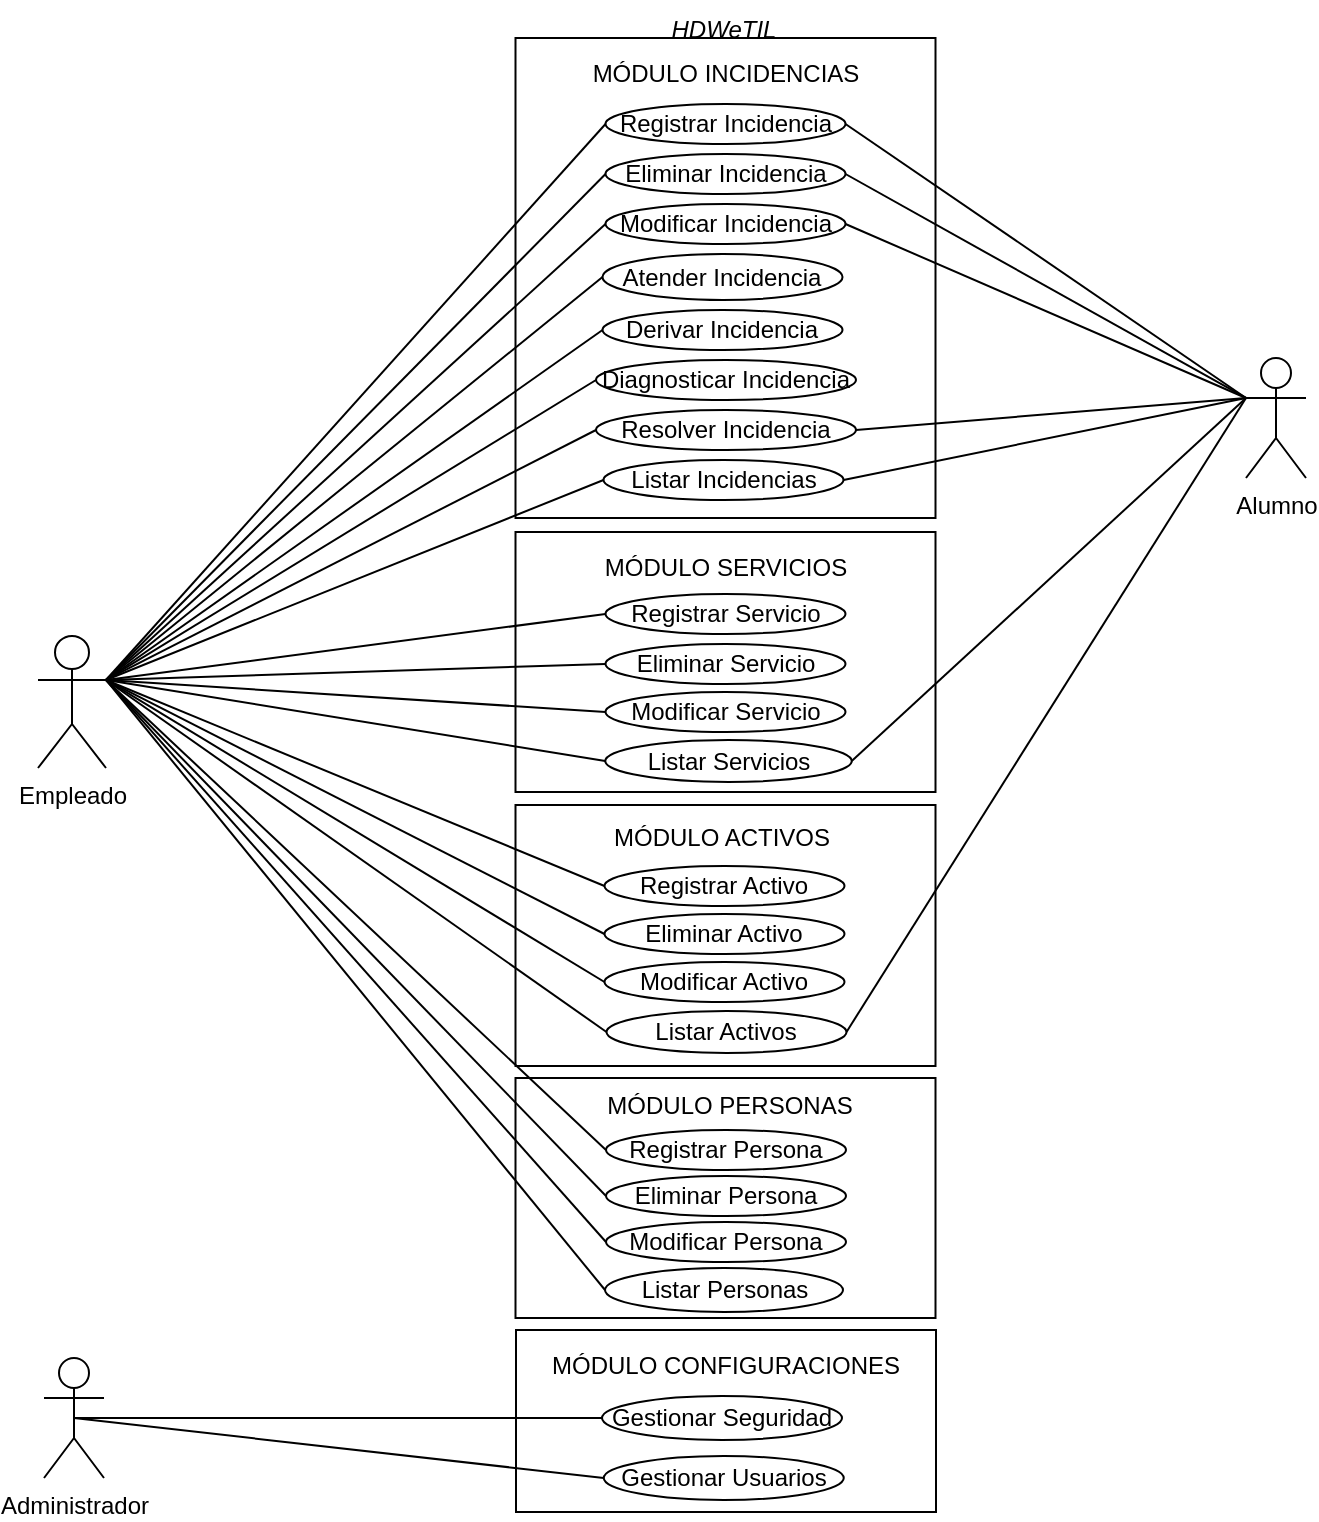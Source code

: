<mxfile scale="1" border="0">
    <diagram id="bKu-BhhGu8HduYXDBCY8" name="CU-04">
        <mxGraphModel dx="1174" dy="596" grid="1" gridSize="10" guides="1" tooltips="1" connect="1" arrows="1" fold="1" page="1" pageScale="1" pageWidth="827" pageHeight="1169" math="0" shadow="0">
            <root>
                <mxCell id="n4pDov9S_x4WmA5yypZS-0"/>
                <mxCell id="n4pDov9S_x4WmA5yypZS-1" parent="n4pDov9S_x4WmA5yypZS-0"/>
                <mxCell id="Rf1EGdy4jamaxvFMJreM-0" value="Empleado" style="shape=umlActor;verticalLabelPosition=bottom;verticalAlign=top;html=1;outlineConnect=0;" parent="n4pDov9S_x4WmA5yypZS-1" vertex="1">
                    <mxGeometry x="82" y="339" width="34" height="66" as="geometry"/>
                </mxCell>
                <mxCell id="Rf1EGdy4jamaxvFMJreM-1" value="Administrador&lt;br&gt;" style="shape=umlActor;verticalLabelPosition=bottom;verticalAlign=top;html=1;outlineConnect=0;" parent="n4pDov9S_x4WmA5yypZS-1" vertex="1">
                    <mxGeometry x="85" y="700" width="30" height="60" as="geometry"/>
                </mxCell>
                <mxCell id="Rf1EGdy4jamaxvFMJreM-2" value="Alumno&lt;br&gt;" style="shape=umlActor;verticalLabelPosition=bottom;verticalAlign=top;html=1;outlineConnect=0;" parent="n4pDov9S_x4WmA5yypZS-1" vertex="1">
                    <mxGeometry x="686" y="200" width="30" height="60" as="geometry"/>
                </mxCell>
                <mxCell id="Rf1EGdy4jamaxvFMJreM-3" value="" style="rounded=0;whiteSpace=wrap;html=1;" parent="n4pDov9S_x4WmA5yypZS-1" vertex="1">
                    <mxGeometry x="320.75" y="40" width="210" height="240" as="geometry"/>
                </mxCell>
                <mxCell id="Rf1EGdy4jamaxvFMJreM-4" value="&lt;span&gt;MÓDULO INCIDENCIAS&lt;/span&gt;" style="text;html=1;strokeColor=none;fillColor=none;align=center;verticalAlign=middle;whiteSpace=wrap;rounded=0;" parent="n4pDov9S_x4WmA5yypZS-1" vertex="1">
                    <mxGeometry x="355.75" y="43" width="140" height="30" as="geometry"/>
                </mxCell>
                <mxCell id="Rf1EGdy4jamaxvFMJreM-5" value="Registrar Incidencia" style="ellipse;whiteSpace=wrap;html=1;" parent="n4pDov9S_x4WmA5yypZS-1" vertex="1">
                    <mxGeometry x="365.75" y="73" width="120" height="20" as="geometry"/>
                </mxCell>
                <mxCell id="Rf1EGdy4jamaxvFMJreM-6" value="Eliminar Incidencia" style="ellipse;whiteSpace=wrap;html=1;" parent="n4pDov9S_x4WmA5yypZS-1" vertex="1">
                    <mxGeometry x="365.75" y="98" width="120" height="20" as="geometry"/>
                </mxCell>
                <mxCell id="Rf1EGdy4jamaxvFMJreM-7" value="Modificar Incidencia" style="ellipse;whiteSpace=wrap;html=1;" parent="n4pDov9S_x4WmA5yypZS-1" vertex="1">
                    <mxGeometry x="365.75" y="123" width="120" height="20" as="geometry"/>
                </mxCell>
                <mxCell id="Rf1EGdy4jamaxvFMJreM-8" value="Listar Incidencias" style="ellipse;whiteSpace=wrap;html=1;" parent="n4pDov9S_x4WmA5yypZS-1" vertex="1">
                    <mxGeometry x="364.75" y="251" width="120" height="20" as="geometry"/>
                </mxCell>
                <mxCell id="Rf1EGdy4jamaxvFMJreM-11" value="" style="rounded=0;whiteSpace=wrap;html=1;" parent="n4pDov9S_x4WmA5yypZS-1" vertex="1">
                    <mxGeometry x="320.75" y="287" width="210" height="130" as="geometry"/>
                </mxCell>
                <mxCell id="Rf1EGdy4jamaxvFMJreM-16" value="Atender Incidencia" style="ellipse;whiteSpace=wrap;html=1;" parent="n4pDov9S_x4WmA5yypZS-1" vertex="1">
                    <mxGeometry x="364.26" y="148" width="120" height="23" as="geometry"/>
                </mxCell>
                <mxCell id="Rf1EGdy4jamaxvFMJreM-17" value="Derivar Incidencia" style="ellipse;whiteSpace=wrap;html=1;" parent="n4pDov9S_x4WmA5yypZS-1" vertex="1">
                    <mxGeometry x="364.26" y="176" width="120" height="20" as="geometry"/>
                </mxCell>
                <mxCell id="Rf1EGdy4jamaxvFMJreM-19" value="&lt;span&gt;M&lt;/span&gt;Ó&lt;span&gt;DULO SERVICIOS&lt;/span&gt;" style="text;html=1;strokeColor=none;fillColor=none;align=center;verticalAlign=middle;whiteSpace=wrap;rounded=0;" parent="n4pDov9S_x4WmA5yypZS-1" vertex="1">
                    <mxGeometry x="355.75" y="290" width="140" height="30" as="geometry"/>
                </mxCell>
                <mxCell id="Rf1EGdy4jamaxvFMJreM-20" value="Listar Servicios" style="ellipse;whiteSpace=wrap;html=1;" parent="n4pDov9S_x4WmA5yypZS-1" vertex="1">
                    <mxGeometry x="365.63" y="391" width="123.25" height="21" as="geometry"/>
                </mxCell>
                <UserObject label="Registrar Servicio" sdds="" id="Rf1EGdy4jamaxvFMJreM-21">
                    <mxCell style="ellipse;whiteSpace=wrap;html=1;" parent="n4pDov9S_x4WmA5yypZS-1" vertex="1">
                        <mxGeometry x="365.75" y="318" width="120" height="20" as="geometry"/>
                    </mxCell>
                </UserObject>
                <mxCell id="Rf1EGdy4jamaxvFMJreM-22" value="Eliminar Servicio" style="ellipse;whiteSpace=wrap;html=1;" parent="n4pDov9S_x4WmA5yypZS-1" vertex="1">
                    <mxGeometry x="365.75" y="343" width="120" height="20" as="geometry"/>
                </mxCell>
                <mxCell id="Rf1EGdy4jamaxvFMJreM-23" value="Modificar Servicio" style="ellipse;whiteSpace=wrap;html=1;" parent="n4pDov9S_x4WmA5yypZS-1" vertex="1">
                    <mxGeometry x="365.75" y="367" width="120" height="20" as="geometry"/>
                </mxCell>
                <mxCell id="Rf1EGdy4jamaxvFMJreM-24" value="" style="rounded=0;whiteSpace=wrap;html=1;" parent="n4pDov9S_x4WmA5yypZS-1" vertex="1">
                    <mxGeometry x="320.75" y="423.5" width="210" height="130.5" as="geometry"/>
                </mxCell>
                <mxCell id="Rf1EGdy4jamaxvFMJreM-25" value="&lt;span&gt;M&lt;/span&gt;Ó&lt;span&gt;DULO ACTIVOS&lt;/span&gt;" style="text;html=1;strokeColor=none;fillColor=none;align=center;verticalAlign=middle;whiteSpace=wrap;rounded=0;" parent="n4pDov9S_x4WmA5yypZS-1" vertex="1">
                    <mxGeometry x="353.75" y="425" width="140" height="30" as="geometry"/>
                </mxCell>
                <mxCell id="Rf1EGdy4jamaxvFMJreM-26" value="Listar Activos" style="ellipse;whiteSpace=wrap;html=1;" parent="n4pDov9S_x4WmA5yypZS-1" vertex="1">
                    <mxGeometry x="366.25" y="526.5" width="120" height="21" as="geometry"/>
                </mxCell>
                <mxCell id="Rf1EGdy4jamaxvFMJreM-27" value="Registrar Activo" style="ellipse;whiteSpace=wrap;html=1;" parent="n4pDov9S_x4WmA5yypZS-1" vertex="1">
                    <mxGeometry x="365.25" y="454" width="120" height="20" as="geometry"/>
                </mxCell>
                <mxCell id="Rf1EGdy4jamaxvFMJreM-28" value="Eliminar Activo" style="ellipse;whiteSpace=wrap;html=1;" parent="n4pDov9S_x4WmA5yypZS-1" vertex="1">
                    <mxGeometry x="365.25" y="478" width="120" height="20" as="geometry"/>
                </mxCell>
                <mxCell id="Rf1EGdy4jamaxvFMJreM-29" value="Modificar Activo" style="ellipse;whiteSpace=wrap;html=1;" parent="n4pDov9S_x4WmA5yypZS-1" vertex="1">
                    <mxGeometry x="365.25" y="502" width="120" height="20" as="geometry"/>
                </mxCell>
                <mxCell id="Rf1EGdy4jamaxvFMJreM-30" value="" style="rounded=0;whiteSpace=wrap;html=1;" parent="n4pDov9S_x4WmA5yypZS-1" vertex="1">
                    <mxGeometry x="320.75" y="560" width="210" height="120" as="geometry"/>
                </mxCell>
                <mxCell id="Rf1EGdy4jamaxvFMJreM-31" value="&lt;span&gt;M&lt;/span&gt;Ó&lt;span&gt;DULO PERSONAS&lt;/span&gt;" style="text;html=1;strokeColor=none;fillColor=none;align=center;verticalAlign=middle;whiteSpace=wrap;rounded=0;" parent="n4pDov9S_x4WmA5yypZS-1" vertex="1">
                    <mxGeometry x="358.25" y="559" width="140" height="30" as="geometry"/>
                </mxCell>
                <mxCell id="Rf1EGdy4jamaxvFMJreM-32" value="Listar Personas" style="ellipse;whiteSpace=wrap;html=1;" parent="n4pDov9S_x4WmA5yypZS-1" vertex="1">
                    <mxGeometry x="365.5" y="655" width="119" height="22" as="geometry"/>
                </mxCell>
                <mxCell id="Rf1EGdy4jamaxvFMJreM-33" value="Registrar Persona" style="ellipse;whiteSpace=wrap;html=1;" parent="n4pDov9S_x4WmA5yypZS-1" vertex="1">
                    <mxGeometry x="366" y="586" width="120" height="20" as="geometry"/>
                </mxCell>
                <mxCell id="Rf1EGdy4jamaxvFMJreM-34" value="Eliminar Persona" style="ellipse;whiteSpace=wrap;html=1;" parent="n4pDov9S_x4WmA5yypZS-1" vertex="1">
                    <mxGeometry x="366" y="609" width="120" height="20" as="geometry"/>
                </mxCell>
                <mxCell id="Rf1EGdy4jamaxvFMJreM-35" value="Modificar Persona" style="ellipse;whiteSpace=wrap;html=1;" parent="n4pDov9S_x4WmA5yypZS-1" vertex="1">
                    <mxGeometry x="366" y="632" width="120" height="20" as="geometry"/>
                </mxCell>
                <mxCell id="Rf1EGdy4jamaxvFMJreM-36" value="" style="rounded=0;whiteSpace=wrap;html=1;" parent="n4pDov9S_x4WmA5yypZS-1" vertex="1">
                    <mxGeometry x="321" y="686" width="210" height="91" as="geometry"/>
                </mxCell>
                <mxCell id="Rf1EGdy4jamaxvFMJreM-37" value="&lt;span&gt;M&lt;/span&gt;ÓD&lt;span&gt;ULO CONFIGURACIONES&lt;/span&gt;" style="text;html=1;strokeColor=none;fillColor=none;align=center;verticalAlign=middle;whiteSpace=wrap;rounded=0;" parent="n4pDov9S_x4WmA5yypZS-1" vertex="1">
                    <mxGeometry x="336.25" y="689" width="180" height="30" as="geometry"/>
                </mxCell>
                <mxCell id="Rf1EGdy4jamaxvFMJreM-38" value="Gestionar Seguridad" style="ellipse;whiteSpace=wrap;html=1;fontFamily=Helvetica;" parent="n4pDov9S_x4WmA5yypZS-1" vertex="1">
                    <mxGeometry x="364" y="719" width="120" height="22" as="geometry"/>
                </mxCell>
                <mxCell id="Rf1EGdy4jamaxvFMJreM-42" value="HDWeTIL" style="text;html=1;strokeColor=none;fillColor=none;align=center;verticalAlign=middle;whiteSpace=wrap;rounded=0;fontStyle=2" parent="n4pDov9S_x4WmA5yypZS-1" vertex="1">
                    <mxGeometry x="395.25" y="21" width="60" height="30" as="geometry"/>
                </mxCell>
                <mxCell id="Rf1EGdy4jamaxvFMJreM-43" style="edgeStyle=none;html=1;endArrow=none;endFill=0;exitX=0.5;exitY=0.5;exitDx=0;exitDy=0;exitPerimeter=0;entryX=0;entryY=0.5;entryDx=0;entryDy=0;" parent="n4pDov9S_x4WmA5yypZS-1" source="Rf1EGdy4jamaxvFMJreM-1" target="Rf1EGdy4jamaxvFMJreM-38" edge="1">
                    <mxGeometry relative="1" as="geometry">
                        <mxPoint x="120" y="721.1" as="sourcePoint"/>
                        <mxPoint x="250" y="757" as="targetPoint"/>
                    </mxGeometry>
                </mxCell>
                <mxCell id="Rf1EGdy4jamaxvFMJreM-44" style="edgeStyle=none;html=1;entryX=1;entryY=0.5;entryDx=0;entryDy=0;endArrow=none;endFill=0;exitX=0;exitY=0.333;exitDx=0;exitDy=0;exitPerimeter=0;" parent="n4pDov9S_x4WmA5yypZS-1" source="Rf1EGdy4jamaxvFMJreM-2" target="Rf1EGdy4jamaxvFMJreM-8" edge="1">
                    <mxGeometry relative="1" as="geometry">
                        <mxPoint x="686" y="260" as="sourcePoint"/>
                    </mxGeometry>
                </mxCell>
                <mxCell id="Rf1EGdy4jamaxvFMJreM-49" style="edgeStyle=none;html=1;exitX=1;exitY=0.333;exitDx=0;exitDy=0;exitPerimeter=0;entryX=0;entryY=0.5;entryDx=0;entryDy=0;endArrow=none;endFill=0;" parent="n4pDov9S_x4WmA5yypZS-1" source="Rf1EGdy4jamaxvFMJreM-0" target="Rf1EGdy4jamaxvFMJreM-20" edge="1">
                    <mxGeometry relative="1" as="geometry"/>
                </mxCell>
                <mxCell id="Rf1EGdy4jamaxvFMJreM-50" style="edgeStyle=none;html=1;exitX=1;exitY=0.333;exitDx=0;exitDy=0;exitPerimeter=0;entryX=0;entryY=0.5;entryDx=0;entryDy=0;endArrow=none;endFill=0;" parent="n4pDov9S_x4WmA5yypZS-1" source="Rf1EGdy4jamaxvFMJreM-0" target="Rf1EGdy4jamaxvFMJreM-26" edge="1">
                    <mxGeometry relative="1" as="geometry"/>
                </mxCell>
                <mxCell id="Rf1EGdy4jamaxvFMJreM-51" style="edgeStyle=none;html=1;exitX=1;exitY=0.333;exitDx=0;exitDy=0;exitPerimeter=0;entryX=0;entryY=0.5;entryDx=0;entryDy=0;endArrow=none;endFill=0;" parent="n4pDov9S_x4WmA5yypZS-1" source="Rf1EGdy4jamaxvFMJreM-0" target="Rf1EGdy4jamaxvFMJreM-32" edge="1">
                    <mxGeometry relative="1" as="geometry"/>
                </mxCell>
                <mxCell id="Rf1EGdy4jamaxvFMJreM-53" style="edgeStyle=none;html=1;exitX=1;exitY=0.333;exitDx=0;exitDy=0;exitPerimeter=0;endArrow=none;endFill=0;entryX=0;entryY=0.5;entryDx=0;entryDy=0;" parent="n4pDov9S_x4WmA5yypZS-1" source="Rf1EGdy4jamaxvFMJreM-0" target="Rf1EGdy4jamaxvFMJreM-16" edge="1">
                    <mxGeometry relative="1" as="geometry">
                        <mxPoint x="220" y="456.857" as="targetPoint"/>
                    </mxGeometry>
                </mxCell>
                <mxCell id="Rf1EGdy4jamaxvFMJreM-54" style="edgeStyle=none;html=1;exitX=1;exitY=0.333;exitDx=0;exitDy=0;exitPerimeter=0;entryX=0;entryY=0.5;entryDx=0;entryDy=0;endArrow=none;endFill=0;" parent="n4pDov9S_x4WmA5yypZS-1" source="Rf1EGdy4jamaxvFMJreM-0" target="Rf1EGdy4jamaxvFMJreM-17" edge="1">
                    <mxGeometry relative="1" as="geometry"/>
                </mxCell>
                <mxCell id="Rf1EGdy4jamaxvFMJreM-56" style="edgeStyle=none;html=1;exitX=1;exitY=0.333;exitDx=0;exitDy=0;exitPerimeter=0;entryX=0;entryY=0.5;entryDx=0;entryDy=0;endArrow=none;endFill=0;" parent="n4pDov9S_x4WmA5yypZS-1" source="Rf1EGdy4jamaxvFMJreM-0" target="Rf1EGdy4jamaxvFMJreM-21" edge="1">
                    <mxGeometry relative="1" as="geometry"/>
                </mxCell>
                <mxCell id="_wPPTLbspj4OPMHZOY2y-2" style="edgeStyle=none;html=1;entryX=1;entryY=0.5;entryDx=0;entryDy=0;endArrow=none;endFill=0;" parent="n4pDov9S_x4WmA5yypZS-1" target="Rf1EGdy4jamaxvFMJreM-20" edge="1">
                    <mxGeometry relative="1" as="geometry">
                        <mxPoint x="686" y="220" as="sourcePoint"/>
                    </mxGeometry>
                </mxCell>
                <mxCell id="_wPPTLbspj4OPMHZOY2y-3" style="edgeStyle=none;html=1;exitX=0;exitY=0.333;exitDx=0;exitDy=0;exitPerimeter=0;entryX=1;entryY=0.5;entryDx=0;entryDy=0;endArrow=none;endFill=0;" parent="n4pDov9S_x4WmA5yypZS-1" source="Rf1EGdy4jamaxvFMJreM-2" target="Rf1EGdy4jamaxvFMJreM-26" edge="1">
                    <mxGeometry relative="1" as="geometry">
                        <mxPoint x="686" y="260" as="sourcePoint"/>
                        <mxPoint x="486.25" y="702" as="targetPoint"/>
                    </mxGeometry>
                </mxCell>
                <mxCell id="_wPPTLbspj4OPMHZOY2y-4" style="edgeStyle=none;html=1;exitX=1;exitY=0.333;exitDx=0;exitDy=0;exitPerimeter=0;entryX=0;entryY=0.5;entryDx=0;entryDy=0;endArrow=none;endFill=0;" parent="n4pDov9S_x4WmA5yypZS-1" source="Rf1EGdy4jamaxvFMJreM-0" target="Rf1EGdy4jamaxvFMJreM-22" edge="1">
                    <mxGeometry relative="1" as="geometry"/>
                </mxCell>
                <mxCell id="_wPPTLbspj4OPMHZOY2y-5" style="edgeStyle=none;html=1;exitX=1;exitY=0.333;exitDx=0;exitDy=0;exitPerimeter=0;entryX=0;entryY=0.5;entryDx=0;entryDy=0;endArrow=none;endFill=0;" parent="n4pDov9S_x4WmA5yypZS-1" source="Rf1EGdy4jamaxvFMJreM-0" target="Rf1EGdy4jamaxvFMJreM-23" edge="1">
                    <mxGeometry relative="1" as="geometry"/>
                </mxCell>
                <mxCell id="_wPPTLbspj4OPMHZOY2y-6" style="edgeStyle=none;html=1;exitX=1;exitY=0.333;exitDx=0;exitDy=0;exitPerimeter=0;endArrow=none;endFill=0;entryX=0;entryY=0.5;entryDx=0;entryDy=0;" parent="n4pDov9S_x4WmA5yypZS-1" source="Rf1EGdy4jamaxvFMJreM-0" target="Rf1EGdy4jamaxvFMJreM-27" edge="1">
                    <mxGeometry relative="1" as="geometry">
                        <mxPoint x="300" y="465" as="targetPoint"/>
                    </mxGeometry>
                </mxCell>
                <mxCell id="_wPPTLbspj4OPMHZOY2y-7" style="edgeStyle=none;html=1;exitX=1;exitY=0.333;exitDx=0;exitDy=0;exitPerimeter=0;entryX=0;entryY=0.5;entryDx=0;entryDy=0;endArrow=none;endFill=0;" parent="n4pDov9S_x4WmA5yypZS-1" source="Rf1EGdy4jamaxvFMJreM-0" target="Rf1EGdy4jamaxvFMJreM-28" edge="1">
                    <mxGeometry relative="1" as="geometry"/>
                </mxCell>
                <mxCell id="_wPPTLbspj4OPMHZOY2y-8" style="edgeStyle=none;html=1;exitX=1;exitY=0.333;exitDx=0;exitDy=0;exitPerimeter=0;entryX=0;entryY=0.5;entryDx=0;entryDy=0;endArrow=none;endFill=0;" parent="n4pDov9S_x4WmA5yypZS-1" source="Rf1EGdy4jamaxvFMJreM-0" target="Rf1EGdy4jamaxvFMJreM-29" edge="1">
                    <mxGeometry relative="1" as="geometry"/>
                </mxCell>
                <mxCell id="_wPPTLbspj4OPMHZOY2y-9" style="edgeStyle=none;html=1;exitX=1;exitY=0.333;exitDx=0;exitDy=0;exitPerimeter=0;entryX=0;entryY=0.5;entryDx=0;entryDy=0;endArrow=none;endFill=0;" parent="n4pDov9S_x4WmA5yypZS-1" source="Rf1EGdy4jamaxvFMJreM-0" target="Rf1EGdy4jamaxvFMJreM-33" edge="1">
                    <mxGeometry relative="1" as="geometry"/>
                </mxCell>
                <mxCell id="_wPPTLbspj4OPMHZOY2y-10" style="edgeStyle=none;html=1;exitX=1;exitY=0.333;exitDx=0;exitDy=0;exitPerimeter=0;entryX=0;entryY=0.5;entryDx=0;entryDy=0;endArrow=none;endFill=0;" parent="n4pDov9S_x4WmA5yypZS-1" source="Rf1EGdy4jamaxvFMJreM-0" target="Rf1EGdy4jamaxvFMJreM-34" edge="1">
                    <mxGeometry relative="1" as="geometry"/>
                </mxCell>
                <mxCell id="_wPPTLbspj4OPMHZOY2y-11" style="edgeStyle=none;html=1;exitX=1;exitY=0.333;exitDx=0;exitDy=0;exitPerimeter=0;entryX=0;entryY=0.5;entryDx=0;entryDy=0;endArrow=none;endFill=0;" parent="n4pDov9S_x4WmA5yypZS-1" source="Rf1EGdy4jamaxvFMJreM-0" target="Rf1EGdy4jamaxvFMJreM-35" edge="1">
                    <mxGeometry relative="1" as="geometry"/>
                </mxCell>
                <mxCell id="_wPPTLbspj4OPMHZOY2y-12" style="edgeStyle=none;html=1;exitX=1;exitY=0.333;exitDx=0;exitDy=0;exitPerimeter=0;entryX=0;entryY=0.5;entryDx=0;entryDy=0;endArrow=none;endFill=0;" parent="n4pDov9S_x4WmA5yypZS-1" source="Rf1EGdy4jamaxvFMJreM-0" target="Rf1EGdy4jamaxvFMJreM-5" edge="1">
                    <mxGeometry relative="1" as="geometry"/>
                </mxCell>
                <mxCell id="_wPPTLbspj4OPMHZOY2y-13" style="edgeStyle=none;html=1;exitX=1;exitY=0.333;exitDx=0;exitDy=0;exitPerimeter=0;entryX=0;entryY=0.5;entryDx=0;entryDy=0;endArrow=none;endFill=0;" parent="n4pDov9S_x4WmA5yypZS-1" source="Rf1EGdy4jamaxvFMJreM-0" target="Rf1EGdy4jamaxvFMJreM-6" edge="1">
                    <mxGeometry relative="1" as="geometry"/>
                </mxCell>
                <mxCell id="_wPPTLbspj4OPMHZOY2y-14" style="edgeStyle=none;html=1;exitX=1;exitY=0.333;exitDx=0;exitDy=0;exitPerimeter=0;entryX=0;entryY=0.5;entryDx=0;entryDy=0;endArrow=none;endFill=0;" parent="n4pDov9S_x4WmA5yypZS-1" source="Rf1EGdy4jamaxvFMJreM-0" target="Rf1EGdy4jamaxvFMJreM-7" edge="1">
                    <mxGeometry relative="1" as="geometry"/>
                </mxCell>
                <mxCell id="_wPPTLbspj4OPMHZOY2y-15" style="edgeStyle=none;html=1;exitX=1;exitY=0.333;exitDx=0;exitDy=0;exitPerimeter=0;entryX=0;entryY=0.5;entryDx=0;entryDy=0;endArrow=none;endFill=0;" parent="n4pDov9S_x4WmA5yypZS-1" source="Rf1EGdy4jamaxvFMJreM-0" target="Rf1EGdy4jamaxvFMJreM-8" edge="1">
                    <mxGeometry relative="1" as="geometry"/>
                </mxCell>
                <mxCell id="qkpGzd2ZT3xXNZoChOo8-0" value="Gestionar Usuarios" style="ellipse;whiteSpace=wrap;html=1;fontFamily=Helvetica;" parent="n4pDov9S_x4WmA5yypZS-1" vertex="1">
                    <mxGeometry x="364.88" y="749" width="120" height="22" as="geometry"/>
                </mxCell>
                <mxCell id="qkpGzd2ZT3xXNZoChOo8-1" style="edgeStyle=none;html=1;exitX=0.5;exitY=0.5;exitDx=0;exitDy=0;exitPerimeter=0;endArrow=none;endFill=0;entryX=0;entryY=0.5;entryDx=0;entryDy=0;" parent="n4pDov9S_x4WmA5yypZS-1" source="Rf1EGdy4jamaxvFMJreM-1" target="qkpGzd2ZT3xXNZoChOo8-0" edge="1">
                    <mxGeometry relative="1" as="geometry">
                        <mxPoint x="280" y="765" as="targetPoint"/>
                    </mxGeometry>
                </mxCell>
                <mxCell id="v2IIHMZqUC_AM1yU2Q12-2" style="edgeStyle=none;html=1;exitX=0;exitY=0.333;exitDx=0;exitDy=0;exitPerimeter=0;entryX=1;entryY=0.5;entryDx=0;entryDy=0;endArrow=none;endFill=0;" parent="n4pDov9S_x4WmA5yypZS-1" source="Rf1EGdy4jamaxvFMJreM-2" target="Rf1EGdy4jamaxvFMJreM-7" edge="1">
                    <mxGeometry relative="1" as="geometry"/>
                </mxCell>
                <mxCell id="v2IIHMZqUC_AM1yU2Q12-1" style="edgeStyle=none;html=1;exitX=0;exitY=0.333;exitDx=0;exitDy=0;exitPerimeter=0;entryX=1;entryY=0.5;entryDx=0;entryDy=0;endArrow=none;endFill=0;" parent="n4pDov9S_x4WmA5yypZS-1" source="Rf1EGdy4jamaxvFMJreM-2" target="Rf1EGdy4jamaxvFMJreM-6" edge="1">
                    <mxGeometry relative="1" as="geometry"/>
                </mxCell>
                <mxCell id="v2IIHMZqUC_AM1yU2Q12-0" style="edgeStyle=none;html=1;exitX=0;exitY=0.333;exitDx=0;exitDy=0;exitPerimeter=0;entryX=1;entryY=0.5;entryDx=0;entryDy=0;endArrow=none;endFill=0;" parent="n4pDov9S_x4WmA5yypZS-1" source="Rf1EGdy4jamaxvFMJreM-2" target="Rf1EGdy4jamaxvFMJreM-5" edge="1">
                    <mxGeometry relative="1" as="geometry"/>
                </mxCell>
                <mxCell id="LWGz5NaWAiM3EaZdUCio-0" value="Diagnosticar Incidencia" style="ellipse;whiteSpace=wrap;html=1;" parent="n4pDov9S_x4WmA5yypZS-1" vertex="1">
                    <mxGeometry x="361" y="201" width="130" height="20" as="geometry"/>
                </mxCell>
                <mxCell id="LWGz5NaWAiM3EaZdUCio-1" style="edgeStyle=none;html=1;exitX=1;exitY=0.333;exitDx=0;exitDy=0;exitPerimeter=0;entryX=0;entryY=0.5;entryDx=0;entryDy=0;endArrow=none;endFill=0;" parent="n4pDov9S_x4WmA5yypZS-1" source="Rf1EGdy4jamaxvFMJreM-0" target="LWGz5NaWAiM3EaZdUCio-0" edge="1">
                    <mxGeometry relative="1" as="geometry"/>
                </mxCell>
                <mxCell id="0" value="Resolver Incidencia" style="ellipse;whiteSpace=wrap;html=1;" vertex="1" parent="n4pDov9S_x4WmA5yypZS-1">
                    <mxGeometry x="361" y="226" width="130" height="20" as="geometry"/>
                </mxCell>
                <mxCell id="1" style="edgeStyle=none;html=1;exitX=1;exitY=0.333;exitDx=0;exitDy=0;exitPerimeter=0;entryX=0;entryY=0.5;entryDx=0;entryDy=0;endArrow=none;endFill=0;" edge="1" parent="n4pDov9S_x4WmA5yypZS-1" source="Rf1EGdy4jamaxvFMJreM-0" target="0">
                    <mxGeometry relative="1" as="geometry"/>
                </mxCell>
                <mxCell id="2" style="edgeStyle=none;html=1;exitX=0;exitY=0.333;exitDx=0;exitDy=0;exitPerimeter=0;entryX=1;entryY=0.5;entryDx=0;entryDy=0;endArrow=none;endFill=0;" edge="1" parent="n4pDov9S_x4WmA5yypZS-1" source="Rf1EGdy4jamaxvFMJreM-2" target="0">
                    <mxGeometry relative="1" as="geometry"/>
                </mxCell>
            </root>
        </mxGraphModel>
    </diagram>
    <diagram id="kuCDyEq93gworGAd4tVy" name="CU-01">
        <mxGraphModel dx="797" dy="233" grid="1" gridSize="10" guides="1" tooltips="1" connect="1" arrows="1" fold="1" page="1" pageScale="1" pageWidth="827" pageHeight="1169" math="1" shadow="0">
            <root>
                <mxCell id="QR7eqonvH8WB6looBv0Q-0"/>
                <mxCell id="QR7eqonvH8WB6looBv0Q-1" parent="QR7eqonvH8WB6looBv0Q-0"/>
                <mxCell id="c2AX5Nyprbf9rqB4j-Oc-0" value="" style="rounded=0;whiteSpace=wrap;html=1;" parent="QR7eqonvH8WB6looBv0Q-1" vertex="1">
                    <mxGeometry x="302" y="45" width="210" height="385" as="geometry"/>
                </mxCell>
                <mxCell id="c2AX5Nyprbf9rqB4j-Oc-1" style="edgeStyle=none;html=1;exitX=1;exitY=0.333;exitDx=0;exitDy=0;exitPerimeter=0;entryX=0;entryY=0.5;entryDx=0;entryDy=0;endArrow=none;endFill=0;" parent="QR7eqonvH8WB6looBv0Q-1" source="c2AX5Nyprbf9rqB4j-Oc-4" target="c2AX5Nyprbf9rqB4j-Oc-8" edge="1">
                    <mxGeometry relative="1" as="geometry"/>
                </mxCell>
                <mxCell id="rVZL_KaMliInN6qfg9hy-0" style="edgeStyle=none;html=1;exitX=1;exitY=0.333;exitDx=0;exitDy=0;exitPerimeter=0;entryX=0;entryY=0.5;entryDx=0;entryDy=0;endArrow=none;endFill=0;" parent="QR7eqonvH8WB6looBv0Q-1" source="c2AX5Nyprbf9rqB4j-Oc-4" target="c2AX5Nyprbf9rqB4j-Oc-20" edge="1">
                    <mxGeometry relative="1" as="geometry"/>
                </mxCell>
                <mxCell id="rVZL_KaMliInN6qfg9hy-1" style="edgeStyle=none;html=1;exitX=1;exitY=0.333;exitDx=0;exitDy=0;exitPerimeter=0;entryX=0;entryY=0.5;entryDx=0;entryDy=0;endArrow=none;endFill=0;" parent="QR7eqonvH8WB6looBv0Q-1" source="c2AX5Nyprbf9rqB4j-Oc-4" target="c2AX5Nyprbf9rqB4j-Oc-10" edge="1">
                    <mxGeometry relative="1" as="geometry"/>
                </mxCell>
                <mxCell id="rVZL_KaMliInN6qfg9hy-2" style="edgeStyle=none;html=1;exitX=1;exitY=0.333;exitDx=0;exitDy=0;exitPerimeter=0;entryX=0;entryY=0.5;entryDx=0;entryDy=0;endArrow=none;endFill=0;" parent="QR7eqonvH8WB6looBv0Q-1" source="c2AX5Nyprbf9rqB4j-Oc-4" target="c2AX5Nyprbf9rqB4j-Oc-18" edge="1">
                    <mxGeometry relative="1" as="geometry"/>
                </mxCell>
                <mxCell id="c2AX5Nyprbf9rqB4j-Oc-4" value="Empleado" style="shape=umlActor;verticalLabelPosition=bottom;verticalAlign=top;html=1;outlineConnect=0;" parent="QR7eqonvH8WB6looBv0Q-1" vertex="1">
                    <mxGeometry x="82" y="160" width="34" height="66" as="geometry"/>
                </mxCell>
                <mxCell id="XP_xzVf8o5HTUZBsewhF-1" style="edgeStyle=none;html=1;exitX=0.5;exitY=0.5;exitDx=0;exitDy=0;exitPerimeter=0;entryX=0;entryY=0.5;entryDx=0;entryDy=0;endArrow=none;endFill=0;" parent="QR7eqonvH8WB6looBv0Q-1" source="c2AX5Nyprbf9rqB4j-Oc-5" target="XP_xzVf8o5HTUZBsewhF-0" edge="1">
                    <mxGeometry relative="1" as="geometry"/>
                </mxCell>
                <mxCell id="c2AX5Nyprbf9rqB4j-Oc-5" value="Administrador&lt;br&gt;" style="shape=umlActor;verticalLabelPosition=bottom;verticalAlign=top;html=1;outlineConnect=0;" parent="QR7eqonvH8WB6looBv0Q-1" vertex="1">
                    <mxGeometry x="89" y="330" width="30" height="60" as="geometry"/>
                </mxCell>
                <mxCell id="nrpiCcPB_PlfYjPUvhwY-1" style="edgeStyle=none;html=1;exitX=0;exitY=0.333;exitDx=0;exitDy=0;exitPerimeter=0;entryX=1;entryY=0.5;entryDx=0;entryDy=0;endArrow=none;endFill=0;" parent="QR7eqonvH8WB6looBv0Q-1" source="c2AX5Nyprbf9rqB4j-Oc-7" target="c2AX5Nyprbf9rqB4j-Oc-15" edge="1">
                    <mxGeometry relative="1" as="geometry"/>
                </mxCell>
                <mxCell id="nrpiCcPB_PlfYjPUvhwY-2" style="edgeStyle=none;html=1;exitX=0;exitY=0.333;exitDx=0;exitDy=0;exitPerimeter=0;entryX=1;entryY=0.5;entryDx=0;entryDy=0;endArrow=none;endFill=0;" parent="QR7eqonvH8WB6looBv0Q-1" source="c2AX5Nyprbf9rqB4j-Oc-7" target="c2AX5Nyprbf9rqB4j-Oc-18" edge="1">
                    <mxGeometry relative="1" as="geometry"/>
                </mxCell>
                <mxCell id="YPpdAl3YshO5DbAt-xpR-0" style="edgeStyle=none;html=1;exitX=0;exitY=0.333;exitDx=0;exitDy=0;exitPerimeter=0;entryX=1;entryY=0.5;entryDx=0;entryDy=0;endArrow=none;endFill=0;" parent="QR7eqonvH8WB6looBv0Q-1" source="c2AX5Nyprbf9rqB4j-Oc-7" target="c2AX5Nyprbf9rqB4j-Oc-11" edge="1">
                    <mxGeometry relative="1" as="geometry"/>
                </mxCell>
                <mxCell id="c2AX5Nyprbf9rqB4j-Oc-7" value="Alumno" style="shape=umlActor;verticalLabelPosition=bottom;verticalAlign=top;html=1;outlineConnect=0;" parent="QR7eqonvH8WB6looBv0Q-1" vertex="1">
                    <mxGeometry x="683" y="123" width="30" height="60" as="geometry"/>
                </mxCell>
                <mxCell id="c2AX5Nyprbf9rqB4j-Oc-8" value="Gestionar Incidencias" style="ellipse;whiteSpace=wrap;html=1;" parent="QR7eqonvH8WB6looBv0Q-1" vertex="1">
                    <mxGeometry x="348.88" y="91" width="120" height="20" as="geometry"/>
                </mxCell>
                <mxCell id="c2AX5Nyprbf9rqB4j-Oc-10" value="Gestionar&amp;nbsp;Reportes" style="ellipse;whiteSpace=wrap;html=1;" parent="QR7eqonvH8WB6looBv0Q-1" vertex="1">
                    <mxGeometry x="346" y="132" width="120" height="20" as="geometry"/>
                </mxCell>
                <mxCell id="c2AX5Nyprbf9rqB4j-Oc-11" value="Procesar Reportes" style="ellipse;whiteSpace=wrap;html=1;" parent="QR7eqonvH8WB6looBv0Q-1" vertex="1">
                    <mxGeometry x="346.88" y="169" width="120" height="23" as="geometry"/>
                </mxCell>
                <mxCell id="c2AX5Nyprbf9rqB4j-Oc-15" value="Gestionar Servicios" style="ellipse;whiteSpace=wrap;html=1;" parent="QR7eqonvH8WB6looBv0Q-1" vertex="1">
                    <mxGeometry x="346.75" y="216" width="124.25" height="20" as="geometry"/>
                </mxCell>
                <mxCell id="c2AX5Nyprbf9rqB4j-Oc-18" value="Gestionar Activos" style="ellipse;whiteSpace=wrap;html=1;" parent="QR7eqonvH8WB6looBv0Q-1" vertex="1">
                    <mxGeometry x="347.25" y="259" width="120" height="20" as="geometry"/>
                </mxCell>
                <mxCell id="c2AX5Nyprbf9rqB4j-Oc-20" value="Gestionar Personas" style="ellipse;whiteSpace=wrap;html=1;" parent="QR7eqonvH8WB6looBv0Q-1" vertex="1">
                    <mxGeometry x="346.88" y="304" width="120" height="20" as="geometry"/>
                </mxCell>
                <mxCell id="c2AX5Nyprbf9rqB4j-Oc-21" value="Gestionar Seguridad" style="ellipse;whiteSpace=wrap;html=1;fontFamily=Helvetica;" parent="QR7eqonvH8WB6looBv0Q-1" vertex="1">
                    <mxGeometry x="346" y="349" width="120" height="22" as="geometry"/>
                </mxCell>
                <mxCell id="c2AX5Nyprbf9rqB4j-Oc-22" value="HDWeTIL" style="text;html=1;strokeColor=none;fillColor=none;align=center;verticalAlign=middle;whiteSpace=wrap;rounded=0;" parent="QR7eqonvH8WB6looBv0Q-1" vertex="1">
                    <mxGeometry x="377.25" y="49" width="60" height="30" as="geometry"/>
                </mxCell>
                <mxCell id="c2AX5Nyprbf9rqB4j-Oc-23" style="edgeStyle=none;html=1;endArrow=none;endFill=0;exitX=0.5;exitY=0.5;exitDx=0;exitDy=0;exitPerimeter=0;entryX=0;entryY=0.5;entryDx=0;entryDy=0;" parent="QR7eqonvH8WB6looBv0Q-1" source="c2AX5Nyprbf9rqB4j-Oc-5" target="c2AX5Nyprbf9rqB4j-Oc-21" edge="1">
                    <mxGeometry relative="1" as="geometry">
                        <mxPoint x="120" y="347.1" as="sourcePoint"/>
                        <mxPoint x="250" y="383" as="targetPoint"/>
                    </mxGeometry>
                </mxCell>
                <mxCell id="c2AX5Nyprbf9rqB4j-Oc-24" style="edgeStyle=none;html=1;entryX=1;entryY=0.5;entryDx=0;entryDy=0;endArrow=none;endFill=0;exitX=0;exitY=0.333;exitDx=0;exitDy=0;exitPerimeter=0;" parent="QR7eqonvH8WB6looBv0Q-1" source="c2AX5Nyprbf9rqB4j-Oc-7" target="c2AX5Nyprbf9rqB4j-Oc-8" edge="1">
                    <mxGeometry relative="1" as="geometry">
                        <mxPoint x="485.75" y="144" as="targetPoint"/>
                    </mxGeometry>
                </mxCell>
                <mxCell id="c2AX5Nyprbf9rqB4j-Oc-25" style="edgeStyle=none;html=1;endArrow=none;endFill=0;entryX=1;entryY=0.5;entryDx=0;entryDy=0;exitX=0;exitY=0.333;exitDx=0;exitDy=0;exitPerimeter=0;" parent="QR7eqonvH8WB6looBv0Q-1" source="c2AX5Nyprbf9rqB4j-Oc-7" target="c2AX5Nyprbf9rqB4j-Oc-10" edge="1">
                    <mxGeometry relative="1" as="geometry">
                        <mxPoint x="660" y="220" as="sourcePoint"/>
                        <mxPoint x="590" y="260" as="targetPoint"/>
                    </mxGeometry>
                </mxCell>
                <mxCell id="c2AX5Nyprbf9rqB4j-Oc-26" style="edgeStyle=none;html=1;exitX=1;exitY=0.333;exitDx=0;exitDy=0;exitPerimeter=0;entryX=0;entryY=0.5;entryDx=0;entryDy=0;endArrow=none;endFill=0;" parent="QR7eqonvH8WB6looBv0Q-1" source="c2AX5Nyprbf9rqB4j-Oc-4" target="c2AX5Nyprbf9rqB4j-Oc-15" edge="1">
                    <mxGeometry relative="1" as="geometry"/>
                </mxCell>
                <mxCell id="c2AX5Nyprbf9rqB4j-Oc-28" style="edgeStyle=none;html=1;exitX=1;exitY=0.333;exitDx=0;exitDy=0;exitPerimeter=0;endArrow=none;endFill=0;entryX=0;entryY=0.5;entryDx=0;entryDy=0;" parent="QR7eqonvH8WB6looBv0Q-1" source="c2AX5Nyprbf9rqB4j-Oc-4" target="c2AX5Nyprbf9rqB4j-Oc-11" edge="1">
                    <mxGeometry relative="1" as="geometry">
                        <mxPoint x="220" y="401.857" as="targetPoint"/>
                    </mxGeometry>
                </mxCell>
                <mxCell id="nrpiCcPB_PlfYjPUvhwY-0" style="edgeStyle=none;html=1;exitX=0.25;exitY=0.1;exitDx=0;exitDy=0;exitPerimeter=0;entryX=0.5;entryY=0;entryDx=0;entryDy=0;entryPerimeter=0;endArrow=none;endFill=0;" parent="QR7eqonvH8WB6looBv0Q-1" source="c2AX5Nyprbf9rqB4j-Oc-7" target="c2AX5Nyprbf9rqB4j-Oc-7" edge="1">
                    <mxGeometry relative="1" as="geometry"/>
                </mxCell>
                <mxCell id="XP_xzVf8o5HTUZBsewhF-0" value="Gestionar Usuarios" style="ellipse;whiteSpace=wrap;html=1;fontFamily=Helvetica;" parent="QR7eqonvH8WB6looBv0Q-1" vertex="1">
                    <mxGeometry x="345" y="390" width="124" height="22" as="geometry"/>
                </mxCell>
            </root>
        </mxGraphModel>
    </diagram>
    <diagram id="ojOb8KC4r1av8iQ0hKYJ" name="CU-02">
        <mxGraphModel dx="797" dy="233" grid="1" gridSize="10" guides="1" tooltips="1" connect="1" arrows="1" fold="1" page="1" pageScale="1" pageWidth="827" pageHeight="1169" math="0" shadow="0">
            <root>
                <mxCell id="rX5Da6WxDRviNr5QGVR0-0"/>
                <mxCell id="rX5Da6WxDRviNr5QGVR0-1" parent="rX5Da6WxDRviNr5QGVR0-0"/>
                <mxCell id="rX5Da6WxDRviNr5QGVR0-89" value="" style="rounded=0;whiteSpace=wrap;html=1;" parent="rX5Da6WxDRviNr5QGVR0-1" vertex="1">
                    <mxGeometry x="321" y="526" width="150" height="86" as="geometry"/>
                </mxCell>
                <mxCell id="rX5Da6WxDRviNr5QGVR0-88" value="" style="rounded=0;whiteSpace=wrap;html=1;" parent="rX5Da6WxDRviNr5QGVR0-1" vertex="1">
                    <mxGeometry x="320.88" y="441" width="150" height="75" as="geometry"/>
                </mxCell>
                <mxCell id="rX5Da6WxDRviNr5QGVR0-87" value="" style="rounded=0;whiteSpace=wrap;html=1;" parent="rX5Da6WxDRviNr5QGVR0-1" vertex="1">
                    <mxGeometry x="321" y="364" width="150" height="68" as="geometry"/>
                </mxCell>
                <mxCell id="rX5Da6WxDRviNr5QGVR0-86" value="" style="rounded=0;whiteSpace=wrap;html=1;" parent="rX5Da6WxDRviNr5QGVR0-1" vertex="1">
                    <mxGeometry x="321" y="280" width="150" height="75" as="geometry"/>
                </mxCell>
                <mxCell id="rX5Da6WxDRviNr5QGVR0-85" value="" style="rounded=0;whiteSpace=wrap;html=1;" parent="rX5Da6WxDRviNr5QGVR0-1" vertex="1">
                    <mxGeometry x="321" y="169" width="150" height="102" as="geometry"/>
                </mxCell>
                <mxCell id="rX5Da6WxDRviNr5QGVR0-43" value="" style="rounded=0;whiteSpace=wrap;html=1;" parent="rX5Da6WxDRviNr5QGVR0-1" vertex="1">
                    <mxGeometry x="321" y="85" width="150" height="75" as="geometry"/>
                </mxCell>
                <mxCell id="rX5Da6WxDRviNr5QGVR0-3" style="edgeStyle=none;html=1;exitX=1;exitY=0.333;exitDx=0;exitDy=0;exitPerimeter=0;entryX=0;entryY=0.5;entryDx=0;entryDy=0;endArrow=none;endFill=0;" parent="rX5Da6WxDRviNr5QGVR0-1" source="rX5Da6WxDRviNr5QGVR0-6" target="rX5Da6WxDRviNr5QGVR0-10" edge="1">
                    <mxGeometry relative="1" as="geometry"/>
                </mxCell>
                <mxCell id="rX5Da6WxDRviNr5QGVR0-4" style="edgeStyle=none;html=1;exitX=1;exitY=0.333;exitDx=0;exitDy=0;exitPerimeter=0;entryX=0;entryY=0.5;entryDx=0;entryDy=0;endArrow=none;endFill=0;" parent="rX5Da6WxDRviNr5QGVR0-1" source="rX5Da6WxDRviNr5QGVR0-6" target="rX5Da6WxDRviNr5QGVR0-11" edge="1">
                    <mxGeometry relative="1" as="geometry"/>
                </mxCell>
                <mxCell id="rX5Da6WxDRviNr5QGVR0-5" style="edgeStyle=none;html=1;exitX=1;exitY=0.333;exitDx=0;exitDy=0;exitPerimeter=0;entryX=0;entryY=0.5;entryDx=0;entryDy=0;endArrow=none;endFill=0;" parent="rX5Da6WxDRviNr5QGVR0-1" source="rX5Da6WxDRviNr5QGVR0-6" target="rX5Da6WxDRviNr5QGVR0-42" edge="1">
                    <mxGeometry relative="1" as="geometry"/>
                </mxCell>
                <mxCell id="rX5Da6WxDRviNr5QGVR0-6" value="Empleado" style="shape=umlActor;verticalLabelPosition=bottom;verticalAlign=top;html=1;outlineConnect=0;" parent="rX5Da6WxDRviNr5QGVR0-1" vertex="1">
                    <mxGeometry x="82" y="265" width="34" height="66" as="geometry"/>
                </mxCell>
                <mxCell id="j4CyI0HMI9CdQ-xqxtbb-1" style="edgeStyle=none;html=1;exitX=0.5;exitY=0.5;exitDx=0;exitDy=0;exitPerimeter=0;entryX=0;entryY=0.5;entryDx=0;entryDy=0;endArrow=none;endFill=0;" parent="rX5Da6WxDRviNr5QGVR0-1" source="rX5Da6WxDRviNr5QGVR0-7" target="j4CyI0HMI9CdQ-xqxtbb-0" edge="1">
                    <mxGeometry relative="1" as="geometry"/>
                </mxCell>
                <mxCell id="rX5Da6WxDRviNr5QGVR0-7" value="Administrador&lt;br&gt;" style="shape=umlActor;verticalLabelPosition=bottom;verticalAlign=top;html=1;outlineConnect=0;" parent="rX5Da6WxDRviNr5QGVR0-1" vertex="1">
                    <mxGeometry x="89" y="532" width="30" height="60" as="geometry"/>
                </mxCell>
                <mxCell id="rX5Da6WxDRviNr5QGVR0-8" style="edgeStyle=none;html=1;exitX=0;exitY=0.333;exitDx=0;exitDy=0;exitPerimeter=0;entryX=1;entryY=0.5;entryDx=0;entryDy=0;endArrow=none;endFill=0;" parent="rX5Da6WxDRviNr5QGVR0-1" source="rX5Da6WxDRviNr5QGVR0-9" target="rX5Da6WxDRviNr5QGVR0-42" edge="1">
                    <mxGeometry relative="1" as="geometry">
                        <mxPoint x="644" y="220" as="sourcePoint"/>
                    </mxGeometry>
                </mxCell>
                <mxCell id="1J9eZRtSffGa8RDMzKzh-0" style="edgeStyle=none;html=1;exitX=0;exitY=0.333;exitDx=0;exitDy=0;exitPerimeter=0;entryX=1;entryY=0.5;entryDx=0;entryDy=0;endArrow=none;endFill=0;" parent="rX5Da6WxDRviNr5QGVR0-1" source="rX5Da6WxDRviNr5QGVR0-9" target="rX5Da6WxDRviNr5QGVR0-13" edge="1">
                    <mxGeometry relative="1" as="geometry"/>
                </mxCell>
                <mxCell id="rX5Da6WxDRviNr5QGVR0-9" value="Alumno" style="shape=umlActor;verticalLabelPosition=bottom;verticalAlign=top;html=1;outlineConnect=0;" parent="rX5Da6WxDRviNr5QGVR0-1" vertex="1">
                    <mxGeometry x="653" y="225" width="30" height="60" as="geometry"/>
                </mxCell>
                <mxCell id="rX5Da6WxDRviNr5QGVR0-10" value="ABM Incidencia" style="ellipse;whiteSpace=wrap;html=1;" parent="rX5Da6WxDRviNr5QGVR0-1" vertex="1">
                    <mxGeometry x="336.75" y="105" width="120" height="20" as="geometry"/>
                </mxCell>
                <mxCell id="rX5Da6WxDRviNr5QGVR0-11" value="Listar Incidencias" style="ellipse;whiteSpace=wrap;html=1;" parent="rX5Da6WxDRviNr5QGVR0-1" vertex="1">
                    <mxGeometry x="336.75" y="129" width="120" height="20" as="geometry"/>
                </mxCell>
                <mxCell id="rX5Da6WxDRviNr5QGVR0-12" value="ABM Reporte" style="ellipse;whiteSpace=wrap;html=1;" parent="rX5Da6WxDRviNr5QGVR0-1" vertex="1">
                    <mxGeometry x="336.75" y="190" width="120" height="20" as="geometry"/>
                </mxCell>
                <mxCell id="rX5Da6WxDRviNr5QGVR0-13" value="Procesar Reportes" style="ellipse;whiteSpace=wrap;html=1;" parent="rX5Da6WxDRviNr5QGVR0-1" vertex="1">
                    <mxGeometry x="336.88" y="215" width="120" height="23" as="geometry"/>
                </mxCell>
                <mxCell id="rX5Da6WxDRviNr5QGVR0-15" style="edgeStyle=none;html=1;exitX=1;exitY=0.5;exitDx=0;exitDy=0;endArrow=none;endFill=0;entryX=0;entryY=0.333;entryDx=0;entryDy=0;entryPerimeter=0;" parent="rX5Da6WxDRviNr5QGVR0-1" source="rX5Da6WxDRviNr5QGVR0-16" target="rX5Da6WxDRviNr5QGVR0-9" edge="1">
                    <mxGeometry relative="1" as="geometry">
                        <mxPoint x="644" y="245" as="targetPoint"/>
                    </mxGeometry>
                </mxCell>
                <mxCell id="rX5Da6WxDRviNr5QGVR0-16" value="Listar Servicios" style="ellipse;whiteSpace=wrap;html=1;" parent="rX5Da6WxDRviNr5QGVR0-1" vertex="1">
                    <mxGeometry x="336.63" y="326" width="123.25" height="23" as="geometry"/>
                </mxCell>
                <mxCell id="rX5Da6WxDRviNr5QGVR0-17" value="ABM Servicio" style="ellipse;whiteSpace=wrap;html=1;" parent="rX5Da6WxDRviNr5QGVR0-1" vertex="1">
                    <mxGeometry x="335.75" y="302" width="124.25" height="20" as="geometry"/>
                </mxCell>
                <mxCell id="rX5Da6WxDRviNr5QGVR0-18" style="edgeStyle=none;html=1;exitX=1;exitY=0.5;exitDx=0;exitDy=0;entryX=0;entryY=0.333;entryDx=0;entryDy=0;entryPerimeter=0;endArrow=none;endFill=0;" parent="rX5Da6WxDRviNr5QGVR0-1" source="rX5Da6WxDRviNr5QGVR0-19" target="rX5Da6WxDRviNr5QGVR0-9" edge="1">
                    <mxGeometry relative="1" as="geometry">
                        <mxPoint x="644" y="220" as="targetPoint"/>
                    </mxGeometry>
                </mxCell>
                <mxCell id="rX5Da6WxDRviNr5QGVR0-19" value="Listar Activos" style="ellipse;whiteSpace=wrap;html=1;" parent="rX5Da6WxDRviNr5QGVR0-1" vertex="1">
                    <mxGeometry x="338.25" y="407.5" width="120" height="21" as="geometry"/>
                </mxCell>
                <mxCell id="rX5Da6WxDRviNr5QGVR0-20" value="ABM Activo" style="ellipse;whiteSpace=wrap;html=1;" parent="rX5Da6WxDRviNr5QGVR0-1" vertex="1">
                    <mxGeometry x="336.25" y="383" width="120" height="20" as="geometry"/>
                </mxCell>
                <mxCell id="rX5Da6WxDRviNr5QGVR0-21" value="Listar Personas" style="ellipse;whiteSpace=wrap;html=1;" parent="rX5Da6WxDRviNr5QGVR0-1" vertex="1">
                    <mxGeometry x="336.5" y="486" width="119" height="22" as="geometry"/>
                </mxCell>
                <mxCell id="rX5Da6WxDRviNr5QGVR0-22" value="ABM Persona" style="ellipse;whiteSpace=wrap;html=1;" parent="rX5Da6WxDRviNr5QGVR0-1" vertex="1">
                    <mxGeometry x="335.88" y="461" width="120" height="20" as="geometry"/>
                </mxCell>
                <mxCell id="rX5Da6WxDRviNr5QGVR0-23" value="Gestionar Seguridad" style="ellipse;whiteSpace=wrap;html=1;fontFamily=Helvetica;" parent="rX5Da6WxDRviNr5QGVR0-1" vertex="1">
                    <mxGeometry x="337" y="551" width="120" height="22" as="geometry"/>
                </mxCell>
                <mxCell id="rX5Da6WxDRviNr5QGVR0-24" value="HDWeTIL" style="text;html=1;strokeColor=none;fillColor=none;align=center;verticalAlign=middle;whiteSpace=wrap;rounded=0;" parent="rX5Da6WxDRviNr5QGVR0-1" vertex="1">
                    <mxGeometry x="367.25" y="54" width="60" height="30" as="geometry"/>
                </mxCell>
                <mxCell id="rX5Da6WxDRviNr5QGVR0-25" style="edgeStyle=none;html=1;endArrow=none;endFill=0;exitX=0.5;exitY=0.5;exitDx=0;exitDy=0;exitPerimeter=0;entryX=0;entryY=0.5;entryDx=0;entryDy=0;" parent="rX5Da6WxDRviNr5QGVR0-1" source="rX5Da6WxDRviNr5QGVR0-7" target="rX5Da6WxDRviNr5QGVR0-23" edge="1">
                    <mxGeometry relative="1" as="geometry">
                        <mxPoint x="120" y="549.1" as="sourcePoint"/>
                        <mxPoint x="250" y="585" as="targetPoint"/>
                    </mxGeometry>
                </mxCell>
                <mxCell id="rX5Da6WxDRviNr5QGVR0-26" style="edgeStyle=none;html=1;entryX=1;entryY=0.5;entryDx=0;entryDy=0;endArrow=none;endFill=0;exitX=0;exitY=0.333;exitDx=0;exitDy=0;exitPerimeter=0;" parent="rX5Da6WxDRviNr5QGVR0-1" source="rX5Da6WxDRviNr5QGVR0-9" target="rX5Da6WxDRviNr5QGVR0-11" edge="1">
                    <mxGeometry relative="1" as="geometry">
                        <mxPoint x="644" y="215" as="sourcePoint"/>
                    </mxGeometry>
                </mxCell>
                <mxCell id="rX5Da6WxDRviNr5QGVR0-27" style="edgeStyle=none;html=1;endArrow=none;endFill=0;entryX=1;entryY=0.5;entryDx=0;entryDy=0;exitX=0;exitY=0.333;exitDx=0;exitDy=0;exitPerimeter=0;" parent="rX5Da6WxDRviNr5QGVR0-1" source="rX5Da6WxDRviNr5QGVR0-9" target="rX5Da6WxDRviNr5QGVR0-12" edge="1">
                    <mxGeometry relative="1" as="geometry">
                        <mxPoint x="659" y="220" as="sourcePoint"/>
                        <mxPoint x="589" y="260" as="targetPoint"/>
                    </mxGeometry>
                </mxCell>
                <mxCell id="rX5Da6WxDRviNr5QGVR0-28" style="edgeStyle=none;html=1;exitX=1;exitY=0.333;exitDx=0;exitDy=0;exitPerimeter=0;entryX=0;entryY=0.5;entryDx=0;entryDy=0;endArrow=none;endFill=0;" parent="rX5Da6WxDRviNr5QGVR0-1" target="rX5Da6WxDRviNr5QGVR0-17" edge="1">
                    <mxGeometry relative="1" as="geometry">
                        <mxPoint x="116.0" y="287" as="sourcePoint"/>
                    </mxGeometry>
                </mxCell>
                <mxCell id="rX5Da6WxDRviNr5QGVR0-29" style="edgeStyle=none;html=1;exitX=1;exitY=0.333;exitDx=0;exitDy=0;exitPerimeter=0;entryX=0;entryY=0.5;entryDx=0;entryDy=0;endArrow=none;endFill=0;" parent="rX5Da6WxDRviNr5QGVR0-1" target="rX5Da6WxDRviNr5QGVR0-19" edge="1">
                    <mxGeometry relative="1" as="geometry">
                        <mxPoint x="116.0" y="287" as="sourcePoint"/>
                    </mxGeometry>
                </mxCell>
                <mxCell id="rX5Da6WxDRviNr5QGVR0-30" style="edgeStyle=none;html=1;exitX=1;exitY=0.333;exitDx=0;exitDy=0;exitPerimeter=0;endArrow=none;endFill=0;entryX=0;entryY=0.5;entryDx=0;entryDy=0;" parent="rX5Da6WxDRviNr5QGVR0-1" source="rX5Da6WxDRviNr5QGVR0-6" target="rX5Da6WxDRviNr5QGVR0-13" edge="1">
                    <mxGeometry relative="1" as="geometry">
                        <mxPoint x="220" y="452.857" as="targetPoint"/>
                    </mxGeometry>
                </mxCell>
                <mxCell id="rX5Da6WxDRviNr5QGVR0-32" style="edgeStyle=none;html=1;exitX=1;exitY=0.333;exitDx=0;exitDy=0;exitPerimeter=0;entryX=0;entryY=0.5;entryDx=0;entryDy=0;endArrow=none;endFill=0;" parent="rX5Da6WxDRviNr5QGVR0-1" target="rX5Da6WxDRviNr5QGVR0-20" edge="1">
                    <mxGeometry relative="1" as="geometry">
                        <mxPoint x="116.0" y="287" as="sourcePoint"/>
                    </mxGeometry>
                </mxCell>
                <mxCell id="rX5Da6WxDRviNr5QGVR0-33" style="edgeStyle=none;html=1;exitX=1;exitY=0.333;exitDx=0;exitDy=0;exitPerimeter=0;entryX=0;entryY=0.5;entryDx=0;entryDy=0;endArrow=none;endFill=0;" parent="rX5Da6WxDRviNr5QGVR0-1" target="rX5Da6WxDRviNr5QGVR0-16" edge="1">
                    <mxGeometry relative="1" as="geometry">
                        <mxPoint x="116.0" y="287" as="sourcePoint"/>
                    </mxGeometry>
                </mxCell>
                <mxCell id="rX5Da6WxDRviNr5QGVR0-34" style="edgeStyle=none;html=1;exitX=1;exitY=0.333;exitDx=0;exitDy=0;exitPerimeter=0;entryX=0;entryY=0.5;entryDx=0;entryDy=0;endArrow=none;endFill=0;" parent="rX5Da6WxDRviNr5QGVR0-1" target="rX5Da6WxDRviNr5QGVR0-21" edge="1">
                    <mxGeometry relative="1" as="geometry">
                        <mxPoint x="116.0" y="287" as="sourcePoint"/>
                    </mxGeometry>
                </mxCell>
                <mxCell id="rX5Da6WxDRviNr5QGVR0-35" style="edgeStyle=none;html=1;exitX=1;exitY=0.333;exitDx=0;exitDy=0;exitPerimeter=0;entryX=0;entryY=0.5;entryDx=0;entryDy=0;endArrow=none;endFill=0;" parent="rX5Da6WxDRviNr5QGVR0-1" target="rX5Da6WxDRviNr5QGVR0-22" edge="1">
                    <mxGeometry relative="1" as="geometry">
                        <mxPoint x="116.0" y="287" as="sourcePoint"/>
                    </mxGeometry>
                </mxCell>
                <mxCell id="rX5Da6WxDRviNr5QGVR0-36" value="Módulo Incidencias" style="text;html=1;strokeColor=none;fillColor=none;align=center;verticalAlign=middle;whiteSpace=wrap;rounded=0;strokeWidth=1;arcSize=12;fontSize=10;" parent="rX5Da6WxDRviNr5QGVR0-1" vertex="1">
                    <mxGeometry x="340.25" y="78" width="116" height="30" as="geometry"/>
                </mxCell>
                <mxCell id="rX5Da6WxDRviNr5QGVR0-37" value="Módulo Reportes" style="text;html=1;strokeColor=none;fillColor=none;align=center;verticalAlign=middle;whiteSpace=wrap;rounded=0;fontSize=10;" parent="rX5Da6WxDRviNr5QGVR0-1" vertex="1">
                    <mxGeometry x="330.13" y="161" width="131.5" height="30" as="geometry"/>
                </mxCell>
                <mxCell id="rX5Da6WxDRviNr5QGVR0-38" value="Módulo Servicios" style="text;html=1;strokeColor=none;fillColor=none;align=center;verticalAlign=middle;whiteSpace=wrap;rounded=0;fontSize=10;" parent="rX5Da6WxDRviNr5QGVR0-1" vertex="1">
                    <mxGeometry x="341" y="274" width="116" height="30" as="geometry"/>
                </mxCell>
                <mxCell id="rX5Da6WxDRviNr5QGVR0-39" value="Módulo&amp;nbsp; Activos" style="text;html=1;strokeColor=none;fillColor=none;align=center;verticalAlign=middle;whiteSpace=wrap;rounded=0;fontSize=10;" parent="rX5Da6WxDRviNr5QGVR0-1" vertex="1">
                    <mxGeometry x="338" y="357" width="116" height="30" as="geometry"/>
                </mxCell>
                <mxCell id="rX5Da6WxDRviNr5QGVR0-40" value="Módulo&amp;nbsp; Persoans" style="text;html=1;strokeColor=none;fillColor=none;align=center;verticalAlign=middle;whiteSpace=wrap;rounded=0;fontSize=10;" parent="rX5Da6WxDRviNr5QGVR0-1" vertex="1">
                    <mxGeometry x="337" y="434" width="116" height="30" as="geometry"/>
                </mxCell>
                <mxCell id="rX5Da6WxDRviNr5QGVR0-41" value="Módulo&amp;nbsp; Configuraciones" style="text;html=1;strokeColor=none;fillColor=none;align=center;verticalAlign=middle;whiteSpace=wrap;rounded=0;fontSize=10;" parent="rX5Da6WxDRviNr5QGVR0-1" vertex="1">
                    <mxGeometry x="331" y="522" width="138" height="30" as="geometry"/>
                </mxCell>
                <mxCell id="rX5Da6WxDRviNr5QGVR0-42" value="Listar Reportes" style="ellipse;whiteSpace=wrap;html=1;" parent="rX5Da6WxDRviNr5QGVR0-1" vertex="1">
                    <mxGeometry x="336" y="243" width="120" height="20" as="geometry"/>
                </mxCell>
                <mxCell id="j4CyI0HMI9CdQ-xqxtbb-0" value="Gestionar Usuarios" style="ellipse;whiteSpace=wrap;html=1;fontFamily=Helvetica;" parent="rX5Da6WxDRviNr5QGVR0-1" vertex="1">
                    <mxGeometry x="337" y="578" width="120" height="22" as="geometry"/>
                </mxCell>
            </root>
        </mxGraphModel>
    </diagram>
    <diagram name="CU-03" id="j2-vb1LtN-NMAvoCToch">
        <mxGraphModel dx="776" dy="507" grid="1" gridSize="10" guides="1" tooltips="1" connect="1" arrows="1" fold="1" page="1" pageScale="1" pageWidth="827" pageHeight="1169" math="0" shadow="0">
            <root>
                <mxCell id="0"/>
                <mxCell id="1" parent="0"/>
                <mxCell id="JXxUybG7xx0Jgjpn0fgO-487" value="" style="rounded=0;whiteSpace=wrap;html=1;" parent="1" vertex="1">
                    <mxGeometry x="320" y="7" width="210" height="563" as="geometry"/>
                </mxCell>
                <mxCell id="0AXbkvNRNFsjLBhcbYe6-487" style="edgeStyle=none;html=1;exitX=1;exitY=0.333;exitDx=0;exitDy=0;exitPerimeter=0;entryX=0;entryY=0.5;entryDx=0;entryDy=0;endArrow=none;endFill=0;" parent="1" source="79" target="jynlLXAI10efE11RgELN-642" edge="1">
                    <mxGeometry relative="1" as="geometry"/>
                </mxCell>
                <mxCell id="0AXbkvNRNFsjLBhcbYe6-488" style="edgeStyle=none;html=1;exitX=1;exitY=0.333;exitDx=0;exitDy=0;exitPerimeter=0;entryX=0;entryY=0.5;entryDx=0;entryDy=0;endArrow=none;endFill=0;" parent="1" source="79" target="8" edge="1">
                    <mxGeometry relative="1" as="geometry"/>
                </mxCell>
                <mxCell id="Wuby_5JHWar8-xQkr0wM-487" style="edgeStyle=none;html=1;exitX=1;exitY=0.333;exitDx=0;exitDy=0;exitPerimeter=0;entryX=0;entryY=0.5;entryDx=0;entryDy=0;endArrow=none;endFill=0;" parent="1" source="79" target="l-4Qs5OfCV0jRhOPei8S-487" edge="1">
                    <mxGeometry relative="1" as="geometry"/>
                </mxCell>
                <mxCell id="79" value="Empleado" style="shape=umlActor;verticalLabelPosition=bottom;verticalAlign=top;html=1;outlineConnect=0;" parent="1" vertex="1">
                    <mxGeometry x="82" y="289" width="34" height="66" as="geometry"/>
                </mxCell>
                <mxCell id="PgRTaCavA2zI-Szis4YL-488" style="edgeStyle=none;html=1;exitX=0.5;exitY=0.5;exitDx=0;exitDy=0;exitPerimeter=0;entryX=0;entryY=0.5;entryDx=0;entryDy=0;endArrow=none;endFill=0;" parent="1" source="487" target="PgRTaCavA2zI-Szis4YL-487" edge="1">
                    <mxGeometry relative="1" as="geometry"/>
                </mxCell>
                <mxCell id="487" value="Administrador&lt;br&gt;" style="shape=umlActor;verticalLabelPosition=bottom;verticalAlign=top;html=1;outlineConnect=0;" parent="1" vertex="1">
                    <mxGeometry x="89" y="487" width="30" height="60" as="geometry"/>
                </mxCell>
                <mxCell id="l-4Qs5OfCV0jRhOPei8S-489" style="edgeStyle=none;html=1;exitX=0;exitY=0.333;exitDx=0;exitDy=0;exitPerimeter=0;entryX=1;entryY=0.5;entryDx=0;entryDy=0;endArrow=none;endFill=0;" parent="1" source="jynlLXAI10efE11RgELN-636" target="l-4Qs5OfCV0jRhOPei8S-487" edge="1">
                    <mxGeometry relative="1" as="geometry"/>
                </mxCell>
                <mxCell id="jynlLXAI10efE11RgELN-636" value="Alumno" style="shape=umlActor;verticalLabelPosition=bottom;verticalAlign=top;html=1;outlineConnect=0;" parent="1" vertex="1">
                    <mxGeometry x="645" y="155" width="30" height="60" as="geometry"/>
                </mxCell>
                <mxCell id="jynlLXAI10efE11RgELN-642" value="ABM Incidencia" style="ellipse;whiteSpace=wrap;html=1;" parent="1" vertex="1">
                    <mxGeometry x="365.75" y="65" width="120" height="20" as="geometry"/>
                </mxCell>
                <mxCell id="8" value="Listar Incidencias" style="ellipse;whiteSpace=wrap;html=1;" parent="1" vertex="1">
                    <mxGeometry x="365.75" y="89" width="120" height="20" as="geometry"/>
                </mxCell>
                <mxCell id="373" value="ABM Reporte" style="ellipse;whiteSpace=wrap;html=1;" parent="1" vertex="1">
                    <mxGeometry x="365.75" y="147" width="120" height="20" as="geometry"/>
                </mxCell>
                <mxCell id="9X5Q-gC0KVqI6JgkziIJ-487" style="edgeStyle=none;html=1;exitX=1;exitY=0.5;exitDx=0;exitDy=0;entryX=0;entryY=0.333;entryDx=0;entryDy=0;entryPerimeter=0;endArrow=none;endFill=0;" parent="1" source="359" target="jynlLXAI10efE11RgELN-636" edge="1">
                    <mxGeometry relative="1" as="geometry"/>
                </mxCell>
                <mxCell id="359" value="Procesar Reportes" style="ellipse;whiteSpace=wrap;html=1;" parent="1" vertex="1">
                    <mxGeometry x="364.88" y="173" width="120" height="23" as="geometry"/>
                </mxCell>
                <mxCell id="0AXbkvNRNFsjLBhcbYe6-489" style="edgeStyle=none;html=1;exitX=1;exitY=0.5;exitDx=0;exitDy=0;entryX=0;entryY=0.333;entryDx=0;entryDy=0;entryPerimeter=0;endArrow=none;endFill=0;" parent="1" source="jynlLXAI10efE11RgELN-664" target="jynlLXAI10efE11RgELN-636" edge="1">
                    <mxGeometry relative="1" as="geometry"/>
                </mxCell>
                <mxCell id="jynlLXAI10efE11RgELN-664" value="Listar Servicios" style="ellipse;whiteSpace=wrap;html=1;" parent="1" vertex="1">
                    <mxGeometry x="365.63" y="277" width="123.25" height="23" as="geometry"/>
                </mxCell>
                <mxCell id="jynlLXAI10efE11RgELN-665" value="ABM Servicio" style="ellipse;whiteSpace=wrap;html=1;" parent="1" vertex="1">
                    <mxGeometry x="364.75" y="253" width="124.25" height="20" as="geometry"/>
                </mxCell>
                <mxCell id="0AXbkvNRNFsjLBhcbYe6-490" style="edgeStyle=none;html=1;exitX=1;exitY=0.5;exitDx=0;exitDy=0;entryX=0;entryY=0.333;entryDx=0;entryDy=0;entryPerimeter=0;endArrow=none;endFill=0;" parent="1" source="jynlLXAI10efE11RgELN-670" target="jynlLXAI10efE11RgELN-636" edge="1">
                    <mxGeometry relative="1" as="geometry"/>
                </mxCell>
                <mxCell id="jynlLXAI10efE11RgELN-670" value="Listar Activos" style="ellipse;whiteSpace=wrap;html=1;" parent="1" vertex="1">
                    <mxGeometry x="367.25" y="356.5" width="120" height="21" as="geometry"/>
                </mxCell>
                <mxCell id="jynlLXAI10efE11RgELN-671" value="ABM Activo" style="ellipse;whiteSpace=wrap;html=1;" parent="1" vertex="1">
                    <mxGeometry x="365.25" y="332" width="120" height="20" as="geometry"/>
                </mxCell>
                <mxCell id="jynlLXAI10efE11RgELN-676" value="Listar Personas" style="ellipse;whiteSpace=wrap;html=1;" parent="1" vertex="1">
                    <mxGeometry x="365.5" y="435" width="119" height="22" as="geometry"/>
                </mxCell>
                <mxCell id="jynlLXAI10efE11RgELN-677" value="ABM Persona" style="ellipse;whiteSpace=wrap;html=1;" parent="1" vertex="1">
                    <mxGeometry x="364.88" y="411" width="120" height="20" as="geometry"/>
                </mxCell>
                <mxCell id="73" value="Gestionar Seguridad" style="ellipse;whiteSpace=wrap;html=1;fontFamily=Helvetica;" parent="1" vertex="1">
                    <mxGeometry x="369.25" y="504" width="120" height="22" as="geometry"/>
                </mxCell>
                <mxCell id="jynlLXAI10efE11RgELN-688" value="HDWeTIL" style="text;html=1;strokeColor=none;fillColor=none;align=center;verticalAlign=middle;whiteSpace=wrap;rounded=0;" parent="1" vertex="1">
                    <mxGeometry x="395.25" y="10" width="60" height="30" as="geometry"/>
                </mxCell>
                <mxCell id="jynlLXAI10efE11RgELN-690" style="edgeStyle=none;html=1;endArrow=none;endFill=0;exitX=0.5;exitY=0.5;exitDx=0;exitDy=0;exitPerimeter=0;entryX=0;entryY=0.5;entryDx=0;entryDy=0;" parent="1" source="487" target="73" edge="1">
                    <mxGeometry relative="1" as="geometry">
                        <mxPoint x="120" y="504.1" as="sourcePoint"/>
                        <mxPoint x="250" y="540" as="targetPoint"/>
                    </mxGeometry>
                </mxCell>
                <mxCell id="RtHYfJuVV97yDAeXpCly-489" style="edgeStyle=none;html=1;entryX=1;entryY=0.5;entryDx=0;entryDy=0;endArrow=none;endFill=0;exitX=0;exitY=0.333;exitDx=0;exitDy=0;exitPerimeter=0;" parent="1" source="jynlLXAI10efE11RgELN-636" target="8" edge="1">
                    <mxGeometry relative="1" as="geometry"/>
                </mxCell>
                <mxCell id="RtHYfJuVV97yDAeXpCly-490" style="edgeStyle=none;html=1;endArrow=none;endFill=0;entryX=1;entryY=0.5;entryDx=0;entryDy=0;" parent="1" target="373" edge="1">
                    <mxGeometry relative="1" as="geometry">
                        <mxPoint x="660" y="175" as="sourcePoint"/>
                        <mxPoint x="590" y="215" as="targetPoint"/>
                    </mxGeometry>
                </mxCell>
                <mxCell id="PjNL1Q6nJKtWraKV_HU9-489" style="edgeStyle=none;html=1;exitX=1;exitY=0.333;exitDx=0;exitDy=0;exitPerimeter=0;entryX=0;entryY=0.5;entryDx=0;entryDy=0;endArrow=none;endFill=0;" parent="1" source="79" target="jynlLXAI10efE11RgELN-665" edge="1">
                    <mxGeometry relative="1" as="geometry"/>
                </mxCell>
                <mxCell id="PjNL1Q6nJKtWraKV_HU9-490" style="edgeStyle=none;html=1;exitX=1;exitY=0.333;exitDx=0;exitDy=0;exitPerimeter=0;entryX=0;entryY=0.5;entryDx=0;entryDy=0;endArrow=none;endFill=0;" parent="1" target="jynlLXAI10efE11RgELN-670" edge="1">
                    <mxGeometry relative="1" as="geometry">
                        <mxPoint x="116" y="311.0" as="sourcePoint"/>
                    </mxGeometry>
                </mxCell>
                <mxCell id="IkZddifMuReJIR_PnHik-488" style="edgeStyle=none;html=1;exitX=1;exitY=0.333;exitDx=0;exitDy=0;exitPerimeter=0;endArrow=none;endFill=0;entryX=0;entryY=0.5;entryDx=0;entryDy=0;" parent="1" source="79" target="359" edge="1">
                    <mxGeometry relative="1" as="geometry">
                        <mxPoint x="220" y="407.857" as="targetPoint"/>
                    </mxGeometry>
                </mxCell>
                <mxCell id="TzHnkTOsn_3w8HlmReb_-488" style="edgeStyle=none;html=1;exitX=1;exitY=0.333;exitDx=0;exitDy=0;exitPerimeter=0;entryX=0;entryY=0.5;entryDx=0;entryDy=0;endArrow=none;endFill=0;" parent="1" target="jynlLXAI10efE11RgELN-671" edge="1">
                    <mxGeometry relative="1" as="geometry">
                        <mxPoint x="116" y="311.0" as="sourcePoint"/>
                    </mxGeometry>
                </mxCell>
                <mxCell id="TzHnkTOsn_3w8HlmReb_-487" style="edgeStyle=none;html=1;exitX=1;exitY=0.333;exitDx=0;exitDy=0;exitPerimeter=0;entryX=0;entryY=0.5;entryDx=0;entryDy=0;endArrow=none;endFill=0;" parent="1" source="79" target="jynlLXAI10efE11RgELN-664" edge="1">
                    <mxGeometry relative="1" as="geometry"/>
                </mxCell>
                <mxCell id="PjNL1Q6nJKtWraKV_HU9-491" style="edgeStyle=none;html=1;exitX=1;exitY=0.333;exitDx=0;exitDy=0;exitPerimeter=0;entryX=0;entryY=0.5;entryDx=0;entryDy=0;endArrow=none;endFill=0;" parent="1" target="jynlLXAI10efE11RgELN-676" edge="1">
                    <mxGeometry relative="1" as="geometry">
                        <mxPoint x="116" y="311.0" as="sourcePoint"/>
                    </mxGeometry>
                </mxCell>
                <mxCell id="TzHnkTOsn_3w8HlmReb_-489" style="edgeStyle=none;html=1;exitX=1;exitY=0.333;exitDx=0;exitDy=0;exitPerimeter=0;entryX=0;entryY=0.5;entryDx=0;entryDy=0;endArrow=none;endFill=0;" parent="1" target="jynlLXAI10efE11RgELN-677" edge="1">
                    <mxGeometry relative="1" as="geometry">
                        <mxPoint x="116" y="311.0" as="sourcePoint"/>
                    </mxGeometry>
                </mxCell>
                <mxCell id="7RkjllqHKWPmfpCr_LpX-488" value="Módulo Incidencias" style="text;html=1;strokeColor=none;fillColor=none;align=center;verticalAlign=middle;whiteSpace=wrap;rounded=0;strokeWidth=1;arcSize=12;fontSize=10;" parent="1" vertex="1">
                    <mxGeometry x="366.88" y="35" width="116" height="30" as="geometry"/>
                </mxCell>
                <mxCell id="7RkjllqHKWPmfpCr_LpX-489" value="Módulo Reportes" style="text;html=1;strokeColor=none;fillColor=none;align=center;verticalAlign=middle;whiteSpace=wrap;rounded=0;fontSize=10;" parent="1" vertex="1">
                    <mxGeometry x="361.51" y="117" width="131.5" height="30" as="geometry"/>
                </mxCell>
                <mxCell id="7RkjllqHKWPmfpCr_LpX-490" value="Módulo&amp;nbsp; Servicios" style="text;html=1;strokeColor=none;fillColor=none;align=center;verticalAlign=middle;whiteSpace=wrap;rounded=0;fontSize=10;" parent="1" vertex="1">
                    <mxGeometry x="369.25" y="226" width="116" height="30" as="geometry"/>
                </mxCell>
                <mxCell id="7RkjllqHKWPmfpCr_LpX-491" value="Módulo&amp;nbsp; Activos" style="text;html=1;strokeColor=none;fillColor=none;align=center;verticalAlign=middle;whiteSpace=wrap;rounded=0;fontSize=10;" parent="1" vertex="1">
                    <mxGeometry x="367" y="305" width="116" height="30" as="geometry"/>
                </mxCell>
                <mxCell id="7RkjllqHKWPmfpCr_LpX-492" value="Módulo&amp;nbsp; Persoans" style="text;html=1;strokeColor=none;fillColor=none;align=center;verticalAlign=middle;whiteSpace=wrap;rounded=0;fontSize=10;" parent="1" vertex="1">
                    <mxGeometry x="367.25" y="383" width="116" height="30" as="geometry"/>
                </mxCell>
                <mxCell id="7RkjllqHKWPmfpCr_LpX-493" value="Módulo&amp;nbsp; Configuraciones" style="text;html=1;strokeColor=none;fillColor=none;align=center;verticalAlign=middle;whiteSpace=wrap;rounded=0;fontSize=10;" parent="1" vertex="1">
                    <mxGeometry x="357" y="474" width="138" height="30" as="geometry"/>
                </mxCell>
                <mxCell id="l-4Qs5OfCV0jRhOPei8S-487" value="Listar Solicitudes" style="ellipse;whiteSpace=wrap;html=1;" parent="1" vertex="1">
                    <mxGeometry x="365" y="202" width="120" height="20" as="geometry"/>
                </mxCell>
                <mxCell id="PgRTaCavA2zI-Szis4YL-487" value="Gestionar Usuarios" style="ellipse;whiteSpace=wrap;html=1;fontFamily=Helvetica;" parent="1" vertex="1">
                    <mxGeometry x="365.63" y="534" width="120" height="22" as="geometry"/>
                </mxCell>
            </root>
        </mxGraphModel>
    </diagram>
</mxfile>